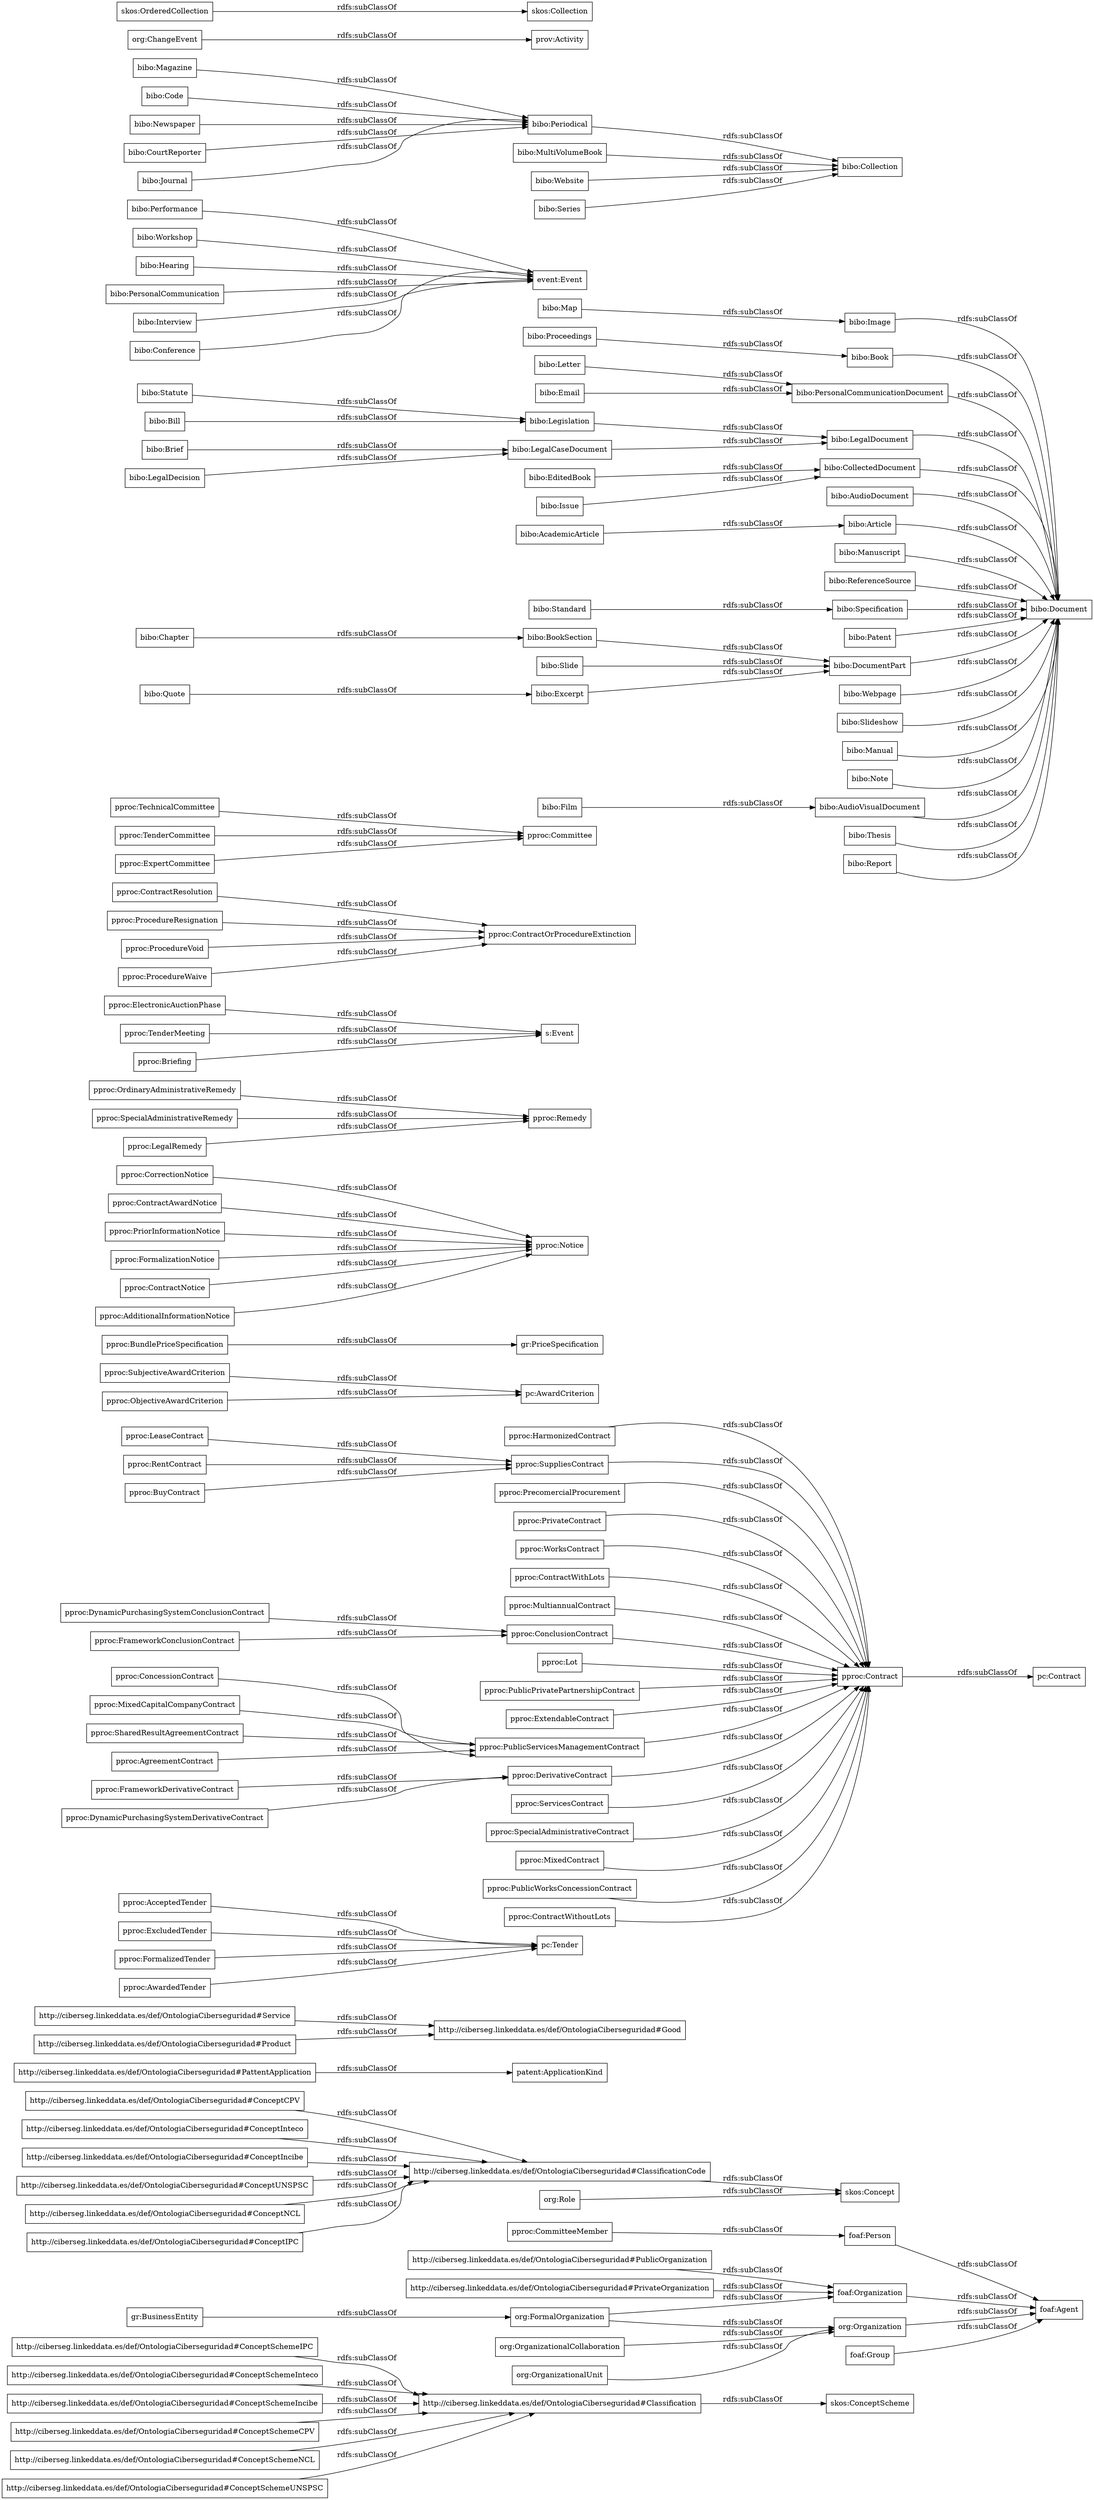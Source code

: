 digraph ar2dtool_diagram { 
rankdir=LR;
size="1000"
node [shape = rectangle, color="black"]; "http://ciberseg.linkeddata.es/def/OntologiaCiberseguridad#ConceptSchemeIPC" "http://ciberseg.linkeddata.es/def/OntologiaCiberseguridad#PublicOrganization" "http://ciberseg.linkeddata.es/def/OntologiaCiberseguridad#PrivateOrganization" "http://ciberseg.linkeddata.es/def/OntologiaCiberseguridad#ConceptSchemeInteco" "http://ciberseg.linkeddata.es/def/OntologiaCiberseguridad#ConceptCPV" "http://ciberseg.linkeddata.es/def/OntologiaCiberseguridad#ConceptInteco" "http://ciberseg.linkeddata.es/def/OntologiaCiberseguridad#PattentApplication" "http://ciberseg.linkeddata.es/def/OntologiaCiberseguridad#Good" "http://ciberseg.linkeddata.es/def/OntologiaCiberseguridad#Classification" "http://ciberseg.linkeddata.es/def/OntologiaCiberseguridad#ConceptSchemeIncibe" "pc:Tender" "pc:Contract" "http://ciberseg.linkeddata.es/def/OntologiaCiberseguridad#ConceptSchemeCPV" "http://ciberseg.linkeddata.es/def/OntologiaCiberseguridad#ClassificationCode" "http://ciberseg.linkeddata.es/def/OntologiaCiberseguridad#ConceptIncibe" "http://ciberseg.linkeddata.es/def/OntologiaCiberseguridad#Service" "http://ciberseg.linkeddata.es/def/OntologiaCiberseguridad#ConceptUNSPSC" "http://ciberseg.linkeddata.es/def/OntologiaCiberseguridad#ConceptSchemeNCL" "http://ciberseg.linkeddata.es/def/OntologiaCiberseguridad#Product" "http://ciberseg.linkeddata.es/def/OntologiaCiberseguridad#ConceptNCL" "http://ciberseg.linkeddata.es/def/OntologiaCiberseguridad#ConceptIPC" "http://ciberseg.linkeddata.es/def/OntologiaCiberseguridad#ConceptSchemeUNSPSC" "pproc:ConcessionContract" "pproc:HarmonizedContract" "pproc:SubjectiveAwardCriterion" "pproc:LeaseContract" "pproc:CommitteeMember" "pproc:MixedCapitalCompanyContract" "gr:PriceSpecification" "pproc:SuppliesContract" "pproc:CorrectionNotice" "pproc:DynamicPurchasingSystemConclusionContract" "pproc:PrecomercialProcurement" "pproc:SharedResultAgreementContract" "pproc:Notice" "pproc:FrameworkDerivativeContract" "pproc:PrivateContract" "pproc:OrdinaryAdministrativeRemedy" "pproc:ElectronicAuctionPhase" "pproc:WorksContract" "foaf:Person" "pproc:ContractWithLots" "pproc:AcceptedTender" "pproc:MultiannualContract" "pproc:ContractAwardNotice" "pproc:RentContract" "pproc:ContractResolution" "pproc:ObjectiveAwardCriterion" "pproc:ConclusionContract" "pproc:BuyContract" "org:Organization" "pproc:BundlePriceSpecification" "pproc:TenderMeeting" "pproc:Lot" "skos:ConceptScheme" "pproc:ContractOrProcedureExtinction" "pproc:PublicPrivatePartnershipContract" "pproc:ExcludedTender" "pproc:DynamicPurchasingSystemDerivativeContract" "pproc:PriorInformationNotice" "pproc:TechnicalCommittee" "pc:AwardCriterion" "pproc:SpecialAdministrativeRemedy" "pproc:FormalizationNotice" "pproc:ExtendableContract" "pproc:TenderCommittee" "pproc:Contract" "skos:Concept" "pproc:AgreementContract" "pproc:PublicServicesManagementContract" "pproc:ProcedureResignation" "pproc:Committee" "pproc:ContractNotice" "pproc:DerivativeContract" "s:Event" "pproc:ServicesContract" "pproc:Briefing" "pproc:LegalRemedy" "pproc:ExpertCommittee" "pproc:FormalizedTender" "pproc:FrameworkConclusionContract" "pproc:SpecialAdministrativeContract" "pproc:ProcedureVoid" "pproc:Remedy" "pproc:MixedContract" "pproc:ProcedureWaive" "pproc:AwardedTender" "pproc:PublicWorksConcessionContract" "pproc:ContractWithoutLots" "pproc:AdditionalInformationNotice" "foaf:Agent" "org:FormalOrganization" "org:OrganizationalCollaboration" "foaf:Organization" "foaf:Group" "gr:BusinessEntity" "org:OrganizationalUnit" "bibo:Map" "bibo:Document" "bibo:Book" "bibo:Chapter" "bibo:PersonalCommunicationDocument" "bibo:LegalDocument" "bibo:Statute" "bibo:Performance" "bibo:Workshop" "bibo:CollectedDocument" "bibo:AcademicArticle" "bibo:Legislation" "bibo:BookSection" "bibo:Hearing" "bibo:Magazine" "bibo:AudioDocument" "bibo:Article" "bibo:Bill" "bibo:Manuscript" "bibo:Code" "bibo:PersonalCommunication" "bibo:Brief" "bibo:ReferenceSource" "bibo:Newspaper" "bibo:Specification" "bibo:MultiVolumeBook" "bibo:Patent" "bibo:CourtReporter" "bibo:LegalCaseDocument" "event:Event" "bibo:DocumentPart" "bibo:Film" "bibo:Proceedings" "bibo:Periodical" "bibo:Website" "bibo:Webpage" "bibo:Slideshow" "bibo:Collection" "bibo:Manual" "bibo:Note" "bibo:AudioVisualDocument" "bibo:Image" "bibo:Thesis" "bibo:Letter" "bibo:EditedBook" "bibo:Series" "bibo:Journal" "bibo:Standard" "bibo:LegalDecision" "bibo:Interview" "bibo:Slide" "bibo:Report" "bibo:Conference" "bibo:Quote" "bibo:Excerpt" "bibo:Email" "bibo:Issue" "org:Role" "org:ChangeEvent" "skos:OrderedCollection" "skos:Collection" ; /*classes style*/
	"http://ciberseg.linkeddata.es/def/OntologiaCiberseguridad#Classification" -> "skos:ConceptScheme" [ label = "rdfs:subClassOf" ];
	"pproc:LeaseContract" -> "pproc:SuppliesContract" [ label = "rdfs:subClassOf" ];
	"http://ciberseg.linkeddata.es/def/OntologiaCiberseguridad#Service" -> "http://ciberseg.linkeddata.es/def/OntologiaCiberseguridad#Good" [ label = "rdfs:subClassOf" ];
	"pproc:WorksContract" -> "pproc:Contract" [ label = "rdfs:subClassOf" ];
	"bibo:Series" -> "bibo:Collection" [ label = "rdfs:subClassOf" ];
	"org:Role" -> "skos:Concept" [ label = "rdfs:subClassOf" ];
	"pproc:TenderCommittee" -> "pproc:Committee" [ label = "rdfs:subClassOf" ];
	"pproc:ObjectiveAwardCriterion" -> "pc:AwardCriterion" [ label = "rdfs:subClassOf" ];
	"org:OrganizationalUnit" -> "org:Organization" [ label = "rdfs:subClassOf" ];
	"bibo:LegalCaseDocument" -> "bibo:LegalDocument" [ label = "rdfs:subClassOf" ];
	"http://ciberseg.linkeddata.es/def/OntologiaCiberseguridad#ConceptInteco" -> "http://ciberseg.linkeddata.es/def/OntologiaCiberseguridad#ClassificationCode" [ label = "rdfs:subClassOf" ];
	"bibo:LegalDecision" -> "bibo:LegalCaseDocument" [ label = "rdfs:subClassOf" ];
	"bibo:Workshop" -> "event:Event" [ label = "rdfs:subClassOf" ];
	"bibo:Standard" -> "bibo:Specification" [ label = "rdfs:subClassOf" ];
	"pproc:SharedResultAgreementContract" -> "pproc:PublicServicesManagementContract" [ label = "rdfs:subClassOf" ];
	"bibo:Letter" -> "bibo:PersonalCommunicationDocument" [ label = "rdfs:subClassOf" ];
	"pproc:PrivateContract" -> "pproc:Contract" [ label = "rdfs:subClassOf" ];
	"pproc:ContractWithLots" -> "pproc:Contract" [ label = "rdfs:subClassOf" ];
	"pproc:CommitteeMember" -> "foaf:Person" [ label = "rdfs:subClassOf" ];
	"pproc:PublicWorksConcessionContract" -> "pproc:Contract" [ label = "rdfs:subClassOf" ];
	"pproc:DynamicPurchasingSystemConclusionContract" -> "pproc:ConclusionContract" [ label = "rdfs:subClassOf" ];
	"bibo:CourtReporter" -> "bibo:Periodical" [ label = "rdfs:subClassOf" ];
	"pproc:Briefing" -> "s:Event" [ label = "rdfs:subClassOf" ];
	"bibo:Article" -> "bibo:Document" [ label = "rdfs:subClassOf" ];
	"bibo:Thesis" -> "bibo:Document" [ label = "rdfs:subClassOf" ];
	"pproc:RentContract" -> "pproc:SuppliesContract" [ label = "rdfs:subClassOf" ];
	"http://ciberseg.linkeddata.es/def/OntologiaCiberseguridad#PrivateOrganization" -> "foaf:Organization" [ label = "rdfs:subClassOf" ];
	"http://ciberseg.linkeddata.es/def/OntologiaCiberseguridad#ClassificationCode" -> "skos:Concept" [ label = "rdfs:subClassOf" ];
	"bibo:Slideshow" -> "bibo:Document" [ label = "rdfs:subClassOf" ];
	"http://ciberseg.linkeddata.es/def/OntologiaCiberseguridad#ConceptSchemeCPV" -> "http://ciberseg.linkeddata.es/def/OntologiaCiberseguridad#Classification" [ label = "rdfs:subClassOf" ];
	"pproc:ContractResolution" -> "pproc:ContractOrProcedureExtinction" [ label = "rdfs:subClassOf" ];
	"bibo:Legislation" -> "bibo:LegalDocument" [ label = "rdfs:subClassOf" ];
	"bibo:Website" -> "bibo:Collection" [ label = "rdfs:subClassOf" ];
	"bibo:Note" -> "bibo:Document" [ label = "rdfs:subClassOf" ];
	"pproc:ElectronicAuctionPhase" -> "s:Event" [ label = "rdfs:subClassOf" ];
	"http://ciberseg.linkeddata.es/def/OntologiaCiberseguridad#ConceptCPV" -> "http://ciberseg.linkeddata.es/def/OntologiaCiberseguridad#ClassificationCode" [ label = "rdfs:subClassOf" ];
	"pproc:ProcedureVoid" -> "pproc:ContractOrProcedureExtinction" [ label = "rdfs:subClassOf" ];
	"pproc:MixedContract" -> "pproc:Contract" [ label = "rdfs:subClassOf" ];
	"http://ciberseg.linkeddata.es/def/OntologiaCiberseguridad#ConceptSchemeUNSPSC" -> "http://ciberseg.linkeddata.es/def/OntologiaCiberseguridad#Classification" [ label = "rdfs:subClassOf" ];
	"pproc:MultiannualContract" -> "pproc:Contract" [ label = "rdfs:subClassOf" ];
	"pproc:SuppliesContract" -> "pproc:Contract" [ label = "rdfs:subClassOf" ];
	"pproc:SpecialAdministrativeContract" -> "pproc:Contract" [ label = "rdfs:subClassOf" ];
	"bibo:Magazine" -> "bibo:Periodical" [ label = "rdfs:subClassOf" ];
	"pproc:Lot" -> "pproc:Contract" [ label = "rdfs:subClassOf" ];
	"bibo:Film" -> "bibo:AudioVisualDocument" [ label = "rdfs:subClassOf" ];
	"pproc:LegalRemedy" -> "pproc:Remedy" [ label = "rdfs:subClassOf" ];
	"bibo:Issue" -> "bibo:CollectedDocument" [ label = "rdfs:subClassOf" ];
	"http://ciberseg.linkeddata.es/def/OntologiaCiberseguridad#ConceptSchemeIPC" -> "http://ciberseg.linkeddata.es/def/OntologiaCiberseguridad#Classification" [ label = "rdfs:subClassOf" ];
	"bibo:Specification" -> "bibo:Document" [ label = "rdfs:subClassOf" ];
	"pproc:SubjectiveAwardCriterion" -> "pc:AwardCriterion" [ label = "rdfs:subClassOf" ];
	"pproc:CorrectionNotice" -> "pproc:Notice" [ label = "rdfs:subClassOf" ];
	"pproc:ConcessionContract" -> "pproc:PublicServicesManagementContract" [ label = "rdfs:subClassOf" ];
	"bibo:Newspaper" -> "bibo:Periodical" [ label = "rdfs:subClassOf" ];
	"org:Organization" -> "foaf:Agent" [ label = "rdfs:subClassOf" ];
	"bibo:Excerpt" -> "bibo:DocumentPart" [ label = "rdfs:subClassOf" ];
	"bibo:Performance" -> "event:Event" [ label = "rdfs:subClassOf" ];
	"skos:OrderedCollection" -> "skos:Collection" [ label = "rdfs:subClassOf" ];
	"http://ciberseg.linkeddata.es/def/OntologiaCiberseguridad#ConceptIPC" -> "http://ciberseg.linkeddata.es/def/OntologiaCiberseguridad#ClassificationCode" [ label = "rdfs:subClassOf" ];
	"pproc:DynamicPurchasingSystemDerivativeContract" -> "pproc:DerivativeContract" [ label = "rdfs:subClassOf" ];
	"bibo:Manuscript" -> "bibo:Document" [ label = "rdfs:subClassOf" ];
	"http://ciberseg.linkeddata.es/def/OntologiaCiberseguridad#ConceptSchemeIncibe" -> "http://ciberseg.linkeddata.es/def/OntologiaCiberseguridad#Classification" [ label = "rdfs:subClassOf" ];
	"bibo:Interview" -> "event:Event" [ label = "rdfs:subClassOf" ];
	"pproc:Contract" -> "pc:Contract" [ label = "rdfs:subClassOf" ];
	"bibo:DocumentPart" -> "bibo:Document" [ label = "rdfs:subClassOf" ];
	"bibo:Hearing" -> "event:Event" [ label = "rdfs:subClassOf" ];
	"bibo:Patent" -> "bibo:Document" [ label = "rdfs:subClassOf" ];
	"bibo:Code" -> "bibo:Periodical" [ label = "rdfs:subClassOf" ];
	"http://ciberseg.linkeddata.es/def/OntologiaCiberseguridad#ConceptSchemeNCL" -> "http://ciberseg.linkeddata.es/def/OntologiaCiberseguridad#Classification" [ label = "rdfs:subClassOf" ];
	"bibo:Periodical" -> "bibo:Collection" [ label = "rdfs:subClassOf" ];
	"bibo:Manual" -> "bibo:Document" [ label = "rdfs:subClassOf" ];
	"org:ChangeEvent" -> "prov:Activity" [ label = "rdfs:subClassOf" ];
	"pproc:BundlePriceSpecification" -> "gr:PriceSpecification" [ label = "rdfs:subClassOf" ];
	"http://ciberseg.linkeddata.es/def/OntologiaCiberseguridad#ConceptSchemeInteco" -> "http://ciberseg.linkeddata.es/def/OntologiaCiberseguridad#Classification" [ label = "rdfs:subClassOf" ];
	"foaf:Organization" -> "foaf:Agent" [ label = "rdfs:subClassOf" ];
	"http://ciberseg.linkeddata.es/def/OntologiaCiberseguridad#Product" -> "http://ciberseg.linkeddata.es/def/OntologiaCiberseguridad#Good" [ label = "rdfs:subClassOf" ];
	"pproc:SpecialAdministrativeRemedy" -> "pproc:Remedy" [ label = "rdfs:subClassOf" ];
	"bibo:AcademicArticle" -> "bibo:Article" [ label = "rdfs:subClassOf" ];
	"bibo:Email" -> "bibo:PersonalCommunicationDocument" [ label = "rdfs:subClassOf" ];
	"http://ciberseg.linkeddata.es/def/OntologiaCiberseguridad#ConceptNCL" -> "http://ciberseg.linkeddata.es/def/OntologiaCiberseguridad#ClassificationCode" [ label = "rdfs:subClassOf" ];
	"http://ciberseg.linkeddata.es/def/OntologiaCiberseguridad#ConceptUNSPSC" -> "http://ciberseg.linkeddata.es/def/OntologiaCiberseguridad#ClassificationCode" [ label = "rdfs:subClassOf" ];
	"pproc:ConclusionContract" -> "pproc:Contract" [ label = "rdfs:subClassOf" ];
	"bibo:Book" -> "bibo:Document" [ label = "rdfs:subClassOf" ];
	"pproc:ProcedureResignation" -> "pproc:ContractOrProcedureExtinction" [ label = "rdfs:subClassOf" ];
	"bibo:Statute" -> "bibo:Legislation" [ label = "rdfs:subClassOf" ];
	"pproc:DerivativeContract" -> "pproc:Contract" [ label = "rdfs:subClassOf" ];
	"bibo:PersonalCommunication" -> "event:Event" [ label = "rdfs:subClassOf" ];
	"bibo:AudioDocument" -> "bibo:Document" [ label = "rdfs:subClassOf" ];
	"bibo:Map" -> "bibo:Image" [ label = "rdfs:subClassOf" ];
	"pproc:ContractAwardNotice" -> "pproc:Notice" [ label = "rdfs:subClassOf" ];
	"bibo:Quote" -> "bibo:Excerpt" [ label = "rdfs:subClassOf" ];
	"bibo:Journal" -> "bibo:Periodical" [ label = "rdfs:subClassOf" ];
	"pproc:MixedCapitalCompanyContract" -> "pproc:PublicServicesManagementContract" [ label = "rdfs:subClassOf" ];
	"pproc:FormalizationNotice" -> "pproc:Notice" [ label = "rdfs:subClassOf" ];
	"http://ciberseg.linkeddata.es/def/OntologiaCiberseguridad#PattentApplication" -> "patent:ApplicationKind" [ label = "rdfs:subClassOf" ];
	"bibo:MultiVolumeBook" -> "bibo:Collection" [ label = "rdfs:subClassOf" ];
	"org:OrganizationalCollaboration" -> "org:Organization" [ label = "rdfs:subClassOf" ];
	"pproc:ProcedureWaive" -> "pproc:ContractOrProcedureExtinction" [ label = "rdfs:subClassOf" ];
	"pproc:AdditionalInformationNotice" -> "pproc:Notice" [ label = "rdfs:subClassOf" ];
	"bibo:CollectedDocument" -> "bibo:Document" [ label = "rdfs:subClassOf" ];
	"pproc:BuyContract" -> "pproc:SuppliesContract" [ label = "rdfs:subClassOf" ];
	"bibo:Conference" -> "event:Event" [ label = "rdfs:subClassOf" ];
	"http://ciberseg.linkeddata.es/def/OntologiaCiberseguridad#ConceptIncibe" -> "http://ciberseg.linkeddata.es/def/OntologiaCiberseguridad#ClassificationCode" [ label = "rdfs:subClassOf" ];
	"pproc:FrameworkConclusionContract" -> "pproc:ConclusionContract" [ label = "rdfs:subClassOf" ];
	"http://ciberseg.linkeddata.es/def/OntologiaCiberseguridad#PublicOrganization" -> "foaf:Organization" [ label = "rdfs:subClassOf" ];
	"pproc:TenderMeeting" -> "s:Event" [ label = "rdfs:subClassOf" ];
	"bibo:BookSection" -> "bibo:DocumentPart" [ label = "rdfs:subClassOf" ];
	"bibo:EditedBook" -> "bibo:CollectedDocument" [ label = "rdfs:subClassOf" ];
	"pproc:FrameworkDerivativeContract" -> "pproc:DerivativeContract" [ label = "rdfs:subClassOf" ];
	"pproc:OrdinaryAdministrativeRemedy" -> "pproc:Remedy" [ label = "rdfs:subClassOf" ];
	"pproc:PublicPrivatePartnershipContract" -> "pproc:Contract" [ label = "rdfs:subClassOf" ];
	"bibo:Image" -> "bibo:Document" [ label = "rdfs:subClassOf" ];
	"gr:BusinessEntity" -> "org:FormalOrganization" [ label = "rdfs:subClassOf" ];
	"pproc:PriorInformationNotice" -> "pproc:Notice" [ label = "rdfs:subClassOf" ];
	"bibo:AudioVisualDocument" -> "bibo:Document" [ label = "rdfs:subClassOf" ];
	"pproc:AgreementContract" -> "pproc:PublicServicesManagementContract" [ label = "rdfs:subClassOf" ];
	"bibo:Webpage" -> "bibo:Document" [ label = "rdfs:subClassOf" ];
	"pproc:HarmonizedContract" -> "pproc:Contract" [ label = "rdfs:subClassOf" ];
	"foaf:Person" -> "foaf:Agent" [ label = "rdfs:subClassOf" ];
	"bibo:ReferenceSource" -> "bibo:Document" [ label = "rdfs:subClassOf" ];
	"pproc:ExpertCommittee" -> "pproc:Committee" [ label = "rdfs:subClassOf" ];
	"pproc:ContractWithoutLots" -> "pproc:Contract" [ label = "rdfs:subClassOf" ];
	"pproc:AwardedTender" -> "pc:Tender" [ label = "rdfs:subClassOf" ];
	"bibo:Chapter" -> "bibo:BookSection" [ label = "rdfs:subClassOf" ];
	"bibo:Brief" -> "bibo:LegalCaseDocument" [ label = "rdfs:subClassOf" ];
	"bibo:PersonalCommunicationDocument" -> "bibo:Document" [ label = "rdfs:subClassOf" ];
	"pproc:AcceptedTender" -> "pc:Tender" [ label = "rdfs:subClassOf" ];
	"bibo:Proceedings" -> "bibo:Book" [ label = "rdfs:subClassOf" ];
	"foaf:Group" -> "foaf:Agent" [ label = "rdfs:subClassOf" ];
	"pproc:ExcludedTender" -> "pc:Tender" [ label = "rdfs:subClassOf" ];
	"bibo:LegalDocument" -> "bibo:Document" [ label = "rdfs:subClassOf" ];
	"pproc:ContractNotice" -> "pproc:Notice" [ label = "rdfs:subClassOf" ];
	"pproc:TechnicalCommittee" -> "pproc:Committee" [ label = "rdfs:subClassOf" ];
	"pproc:FormalizedTender" -> "pc:Tender" [ label = "rdfs:subClassOf" ];
	"pproc:PrecomercialProcurement" -> "pproc:Contract" [ label = "rdfs:subClassOf" ];
	"pproc:PublicServicesManagementContract" -> "pproc:Contract" [ label = "rdfs:subClassOf" ];
	"bibo:Bill" -> "bibo:Legislation" [ label = "rdfs:subClassOf" ];
	"pproc:ServicesContract" -> "pproc:Contract" [ label = "rdfs:subClassOf" ];
	"org:FormalOrganization" -> "org:Organization" [ label = "rdfs:subClassOf" ];
	"org:FormalOrganization" -> "foaf:Organization" [ label = "rdfs:subClassOf" ];
	"pproc:ExtendableContract" -> "pproc:Contract" [ label = "rdfs:subClassOf" ];
	"bibo:Report" -> "bibo:Document" [ label = "rdfs:subClassOf" ];
	"bibo:Slide" -> "bibo:DocumentPart" [ label = "rdfs:subClassOf" ];

}
